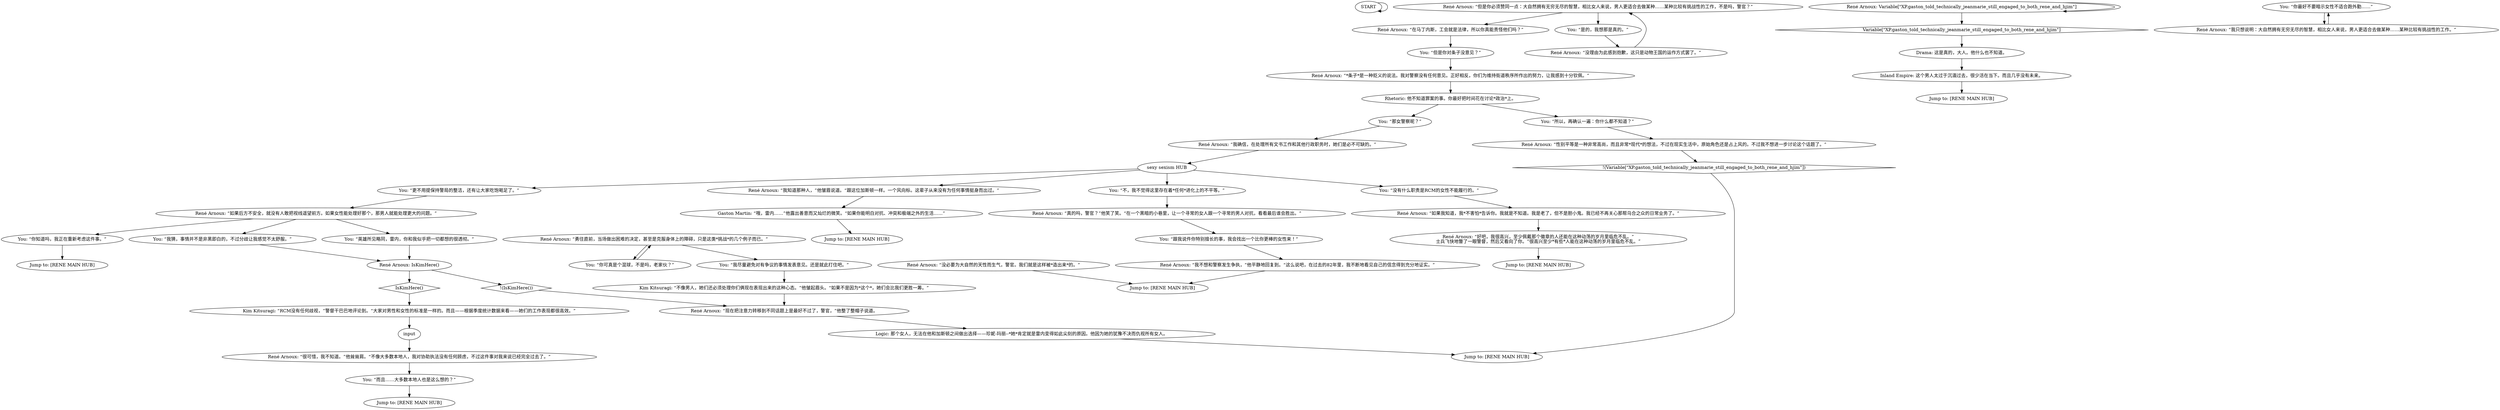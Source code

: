 # PLAZA / RENE CASE MONEY RAT
# Asking about the case and discussing women.
# ==================================================
digraph G {
	  0 [label="START"];
	  1 [label="input"];
	  2 [label="Kim Kitsuragi: “不像男人，她们还必须处理你们俩现在表现出来的这种心态。”他皱起眉头。“如果不是因为*这个*，她们会比我们更胜一筹。”"];
	  3 [label="René Arnoux: “我知道那种人，”他皱眉说道。“跟这位加斯顿一样。一个风向标。这辈子从来没有为任何事情挺身而出过。”"];
	  4 [label="You: “我尽量避免对有争议的事情发表意见。还是就此打住吧。”"];
	  5 [label="You: “跟我说件你特别擅长的事，我会找出一个比你更棒的女性来！”"];
	  6 [label="René Arnoux: “性别平等是一种非常高尚，而且非常*现代*的想法，不过在现实生活中，原始角色还是占上风的。不过我不想进一步讨论这个话题了。”"];
	  7 [label="René Arnoux: “如果我知道，我*不害怕*告诉你。我就是不知道。我是老了，但不是胆小鬼。我已经不再关心那帮乌合之众的日常业务了。”"];
	  8 [label="René Arnoux: “但是你必须赞同一点：大自然拥有无穷无尽的智慧，相比女人来说，男人更适合去做某种……某种比较有挑战性的工作，不是吗，警官？”"];
	  9 [label="Jump to: [RENE MAIN HUB]"];
	  10 [label="René Arnoux: Variable[\"XP.gaston_told_technically_jeanmarie_still_engaged_to_both_rene_and_hjim\"]"];
	  11 [label="Variable[\"XP.gaston_told_technically_jeanmarie_still_engaged_to_both_rene_and_hjim\"]", shape=diamond];
	  12 [label="!(Variable[\"XP.gaston_told_technically_jeanmarie_still_engaged_to_both_rene_and_hjim\"])", shape=diamond];
	  13 [label="Jump to: [RENE MAIN HUB]"];
	  14 [label="René Arnoux: “现在把注意力转移到不同话题上是最好不过了，警官，”他整了整帽子说道。"];
	  15 [label="René Arnoux: “好吧，我很高兴，至少佩戴那个徽章的人还能在这种动荡的岁月里临危不乱。”\n士兵飞快地瞥了一眼警督，然后又看向了你。“很高兴至少*有些*人能在这种动荡的岁月里临危不乱。”"];
	  16 [label="Drama: 这是真的，大人。他什么也不知道。"];
	  17 [label="Logic: 那个女人，无法在他和加斯顿之间做出选择——珍妮-玛丽--*她*肯定就是雷内变得如此尖刻的原因。他因为她的犹豫不决而仇视所有女人。"];
	  18 [label="Jump to: [RENE MAIN HUB]"];
	  19 [label="Jump to: [RENE MAIN HUB]"];
	  20 [label="René Arnoux: “在马丁内斯，工会就是法律，所以你真能责怪他们吗？”"];
	  21 [label="You: “不，我不觉得这里存在着*任何*进化上的不平等。”"];
	  22 [label="You: “更不用提保持警局的整洁，还有让大家吃饱喝足了。”"];
	  23 [label="You: “你最好不要暗示女性不适合跑外勤……”"];
	  24 [label="René Arnoux: “勇往直前，当场做出困难的决定，甚至是克服身体上的障碍，只是这类*挑战*的几个例子而已。”"];
	  25 [label="René Arnoux: “没必要为大自然的天性而生气，警官。我们就是这样被*造出来*的。”"];
	  26 [label="René Arnoux: “我只想说明：大自然拥有无穷无尽的智慧，相比女人来说，男人更适合去做某种……某种比较有挑战性的工作。”"];
	  27 [label="You: “所以，再确认一遍：你什么都不知道？”"];
	  28 [label="You: “英雄所见略同，雷内，你和我似乎把一切都想的很透彻。”"];
	  29 [label="Kim Kitsuragi: “RCM没有任何歧视，”警督干巴巴地评论到。“大家对男性和女性的标准是一样的。而且——根据季度统计数据来看——她们的工作表现都很高效。”"];
	  30 [label="Jump to: [RENE MAIN HUB]"];
	  31 [label="René Arnoux: “*条子*是一种贬义的说法。我对警察没有任何意见。正好相反，你们为维持街道秩序所作出的努力，让我感到十分钦佩。”"];
	  32 [label="You: “没有什么职责是RCM的女性不能履行的。”"];
	  33 [label="René Arnoux: “如果后方不安全，就没有人敢把视线遥望前方。如果女性能处理好那个，那男人就能处理更大的问题。”"];
	  34 [label="You: “是的，我想那是真的。”"];
	  35 [label="You: “那女警察呢？”"];
	  36 [label="You: “我猜，事情并不是非黑即白的，不过分歧让我感觉不太舒服。”"];
	  37 [label="Inland Empire: 这个男人太过于沉湎过去，很少活在当下。而且几乎没有未来。"];
	  38 [label="René Arnoux: “我确信，在处理所有文书工作和其他行政职务时，她们是必不可缺的。”"];
	  39 [label="You: “而且……大多数本地人也是这么想的？”"];
	  40 [label="Jump to: [RENE MAIN HUB]"];
	  41 [label="Rhetoric: 他不知道罪案的事。你最好把时间花在讨论*政治*上。"];
	  42 [label="René Arnoux: IsKimHere()"];
	  43 [label="IsKimHere()", shape=diamond];
	  44 [label="!(IsKimHere())", shape=diamond];
	  45 [label="René Arnoux: “没理由为此感到抱歉，这只是动物王国的运作方式罢了。”"];
	  46 [label="Jump to: [RENE MAIN HUB]"];
	  47 [label="You: “但是你对条子没意见？”"];
	  48 [label="You: “你可真是个混球，不是吗，老家伙？”"];
	  49 [label="René Arnoux: “真的吗，警官？”他笑了笑。“在一个黑暗的小巷里，让一个寻常的女人跟一个寻常的男人对抗，看看最后谁会胜出。”"];
	  50 [label="René Arnoux: “我不想和警察发生争执，”他平静地回复到。“这么说吧，在过去的82年里，我不断地看见自己的信念得到充分地证实。”"];
	  51 [label="Gaston Martin: “哦，雷内……”他露出善意而又灿烂的微笑。“如果你能明白对抗、冲突和极端之外的生活……”"];
	  52 [label="sexy sexism HUB"];
	  53 [label="You: “你知道吗，我正在重新考虑这件事。”"];
	  54 [label="René Arnoux: “很可惜，我不知道。”他耸耸肩。“不像大多数本地人，我对协助执法没有任何顾虑，不过这件事对我来说已经完全过去了。”"];
	  0 -> 0
	  1 -> 54
	  2 -> 14
	  3 -> 51
	  4 -> 2
	  5 -> 50
	  6 -> 12
	  7 -> 15
	  8 -> 34
	  8 -> 20
	  10 -> 10
	  10 -> 11
	  11 -> 16
	  12 -> 46
	  14 -> 17
	  15 -> 18
	  16 -> 37
	  17 -> 46
	  20 -> 47
	  21 -> 49
	  22 -> 33
	  23 -> 26
	  24 -> 48
	  24 -> 4
	  25 -> 9
	  26 -> 23
	  27 -> 6
	  28 -> 42
	  29 -> 1
	  31 -> 41
	  32 -> 7
	  33 -> 28
	  33 -> 53
	  33 -> 36
	  34 -> 45
	  35 -> 38
	  36 -> 42
	  37 -> 30
	  38 -> 52
	  39 -> 19
	  41 -> 27
	  41 -> 35
	  42 -> 43
	  42 -> 44
	  43 -> 29
	  44 -> 14
	  45 -> 8
	  47 -> 31
	  48 -> 24
	  49 -> 5
	  50 -> 9
	  51 -> 40
	  52 -> 32
	  52 -> 3
	  52 -> 21
	  52 -> 22
	  53 -> 13
	  54 -> 39
}

